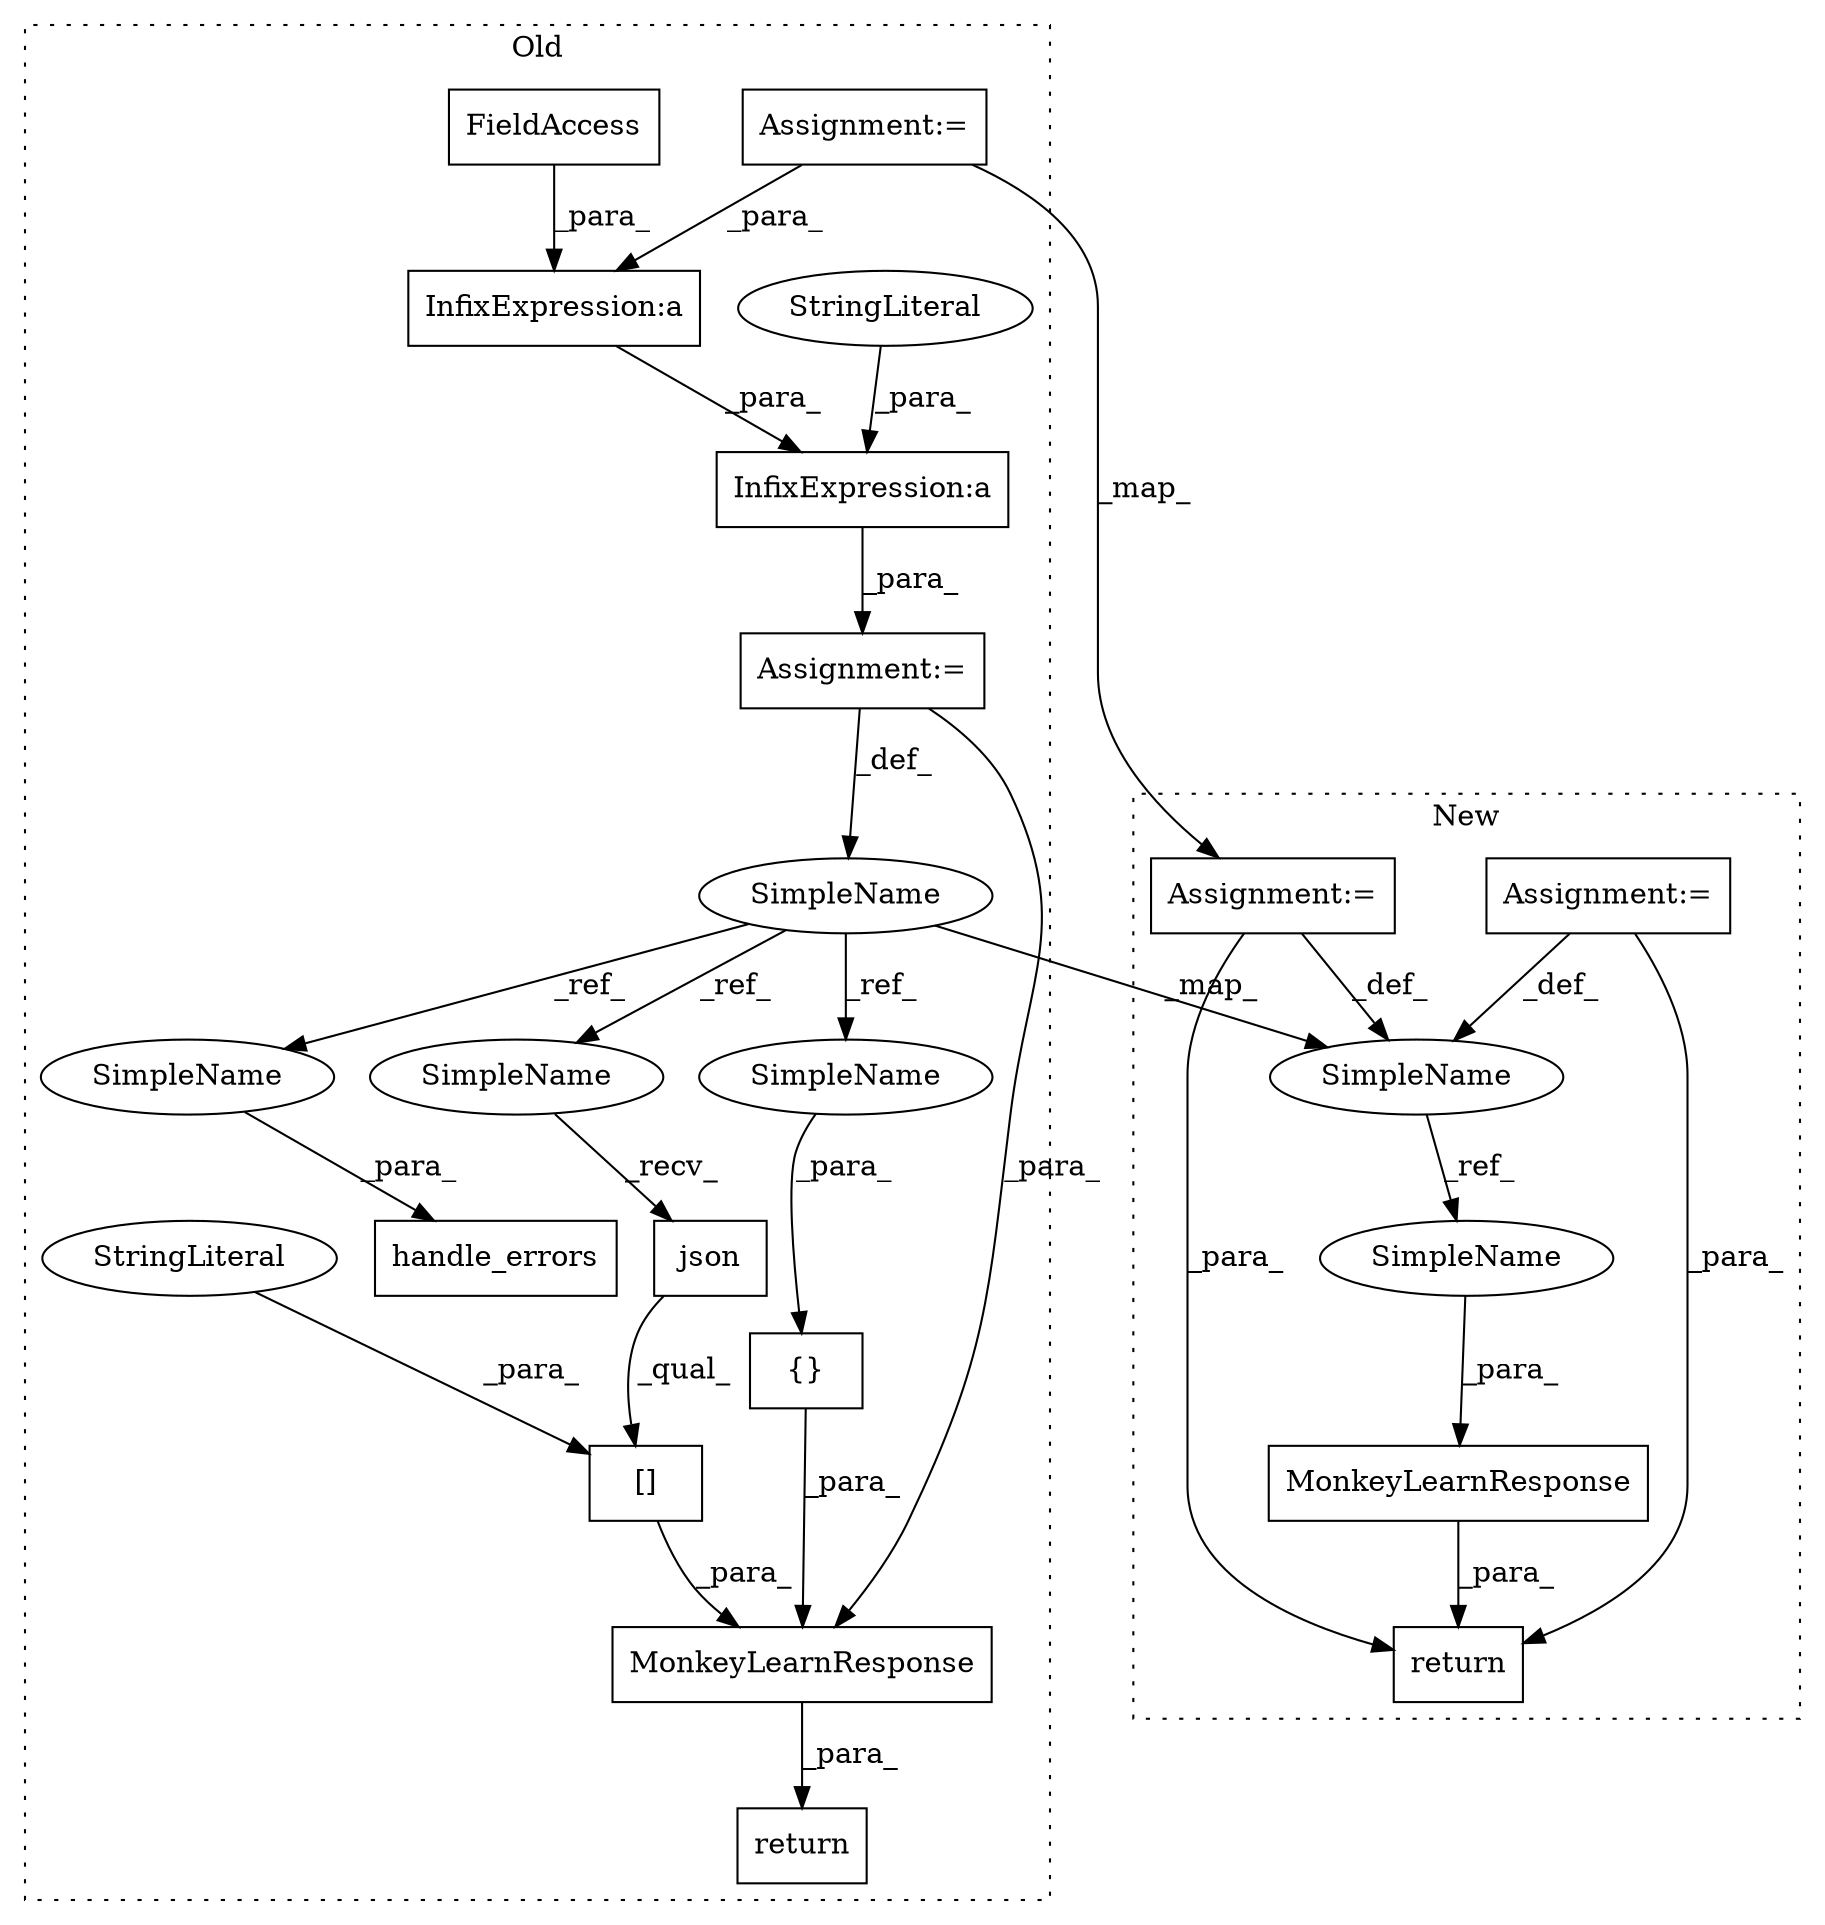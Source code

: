 digraph G {
subgraph cluster0 {
1 [label="handle_errors" a="32" s="8145,8167" l="14,1" shape="box"];
3 [label="InfixExpression:a" a="27" s="8011" l="3" shape="box"];
4 [label="{}" a="4" s="8236,8245" l="1,1" shape="box"];
5 [label="[]" a="2" s="8201,8225" l="16,1" shape="box"];
6 [label="SimpleName" a="42" s="8078" l="8" shape="ellipse"];
8 [label="StringLiteral" a="45" s="8217" l="8" shape="ellipse"];
9 [label="FieldAccess" a="22" s="7998" l="13" shape="box"];
10 [label="json" a="32" s="8210" l="6" shape="box"];
12 [label="Assignment:=" a="7" s="7993" l="1" shape="box"];
13 [label="return" a="41" s="8174" l="7" shape="box"];
15 [label="MonkeyLearnResponse" a="32" s="8181,8246" l="20,1" shape="box"];
16 [label="InfixExpression:a" a="27" s="8065" l="3" shape="box"];
17 [label="StringLiteral" a="45" s="8068" l="3" shape="ellipse"];
18 [label="Assignment:=" a="7" s="7900" l="9" shape="box"];
21 [label="SimpleName" a="42" s="8159" l="8" shape="ellipse"];
22 [label="SimpleName" a="42" s="8201" l="8" shape="ellipse"];
23 [label="SimpleName" a="42" s="8237" l="8" shape="ellipse"];
label = "Old";
style="dotted";
}
subgraph cluster1 {
2 [label="MonkeyLearnResponse" a="32" s="5159,5187" l="20,1" shape="box"];
7 [label="SimpleName" a="42" s="5090" l="8" shape="ellipse"];
11 [label="Assignment:=" a="7" s="5040" l="1" shape="box"];
14 [label="return" a="41" s="5152" l="7" shape="box"];
19 [label="Assignment:=" a="7" s="4960" l="18" shape="box"];
20 [label="SimpleName" a="42" s="5179" l="8" shape="ellipse"];
label = "New";
style="dotted";
}
2 -> 14 [label="_para_"];
3 -> 16 [label="_para_"];
4 -> 15 [label="_para_"];
5 -> 15 [label="_para_"];
6 -> 22 [label="_ref_"];
6 -> 7 [label="_map_"];
6 -> 21 [label="_ref_"];
6 -> 23 [label="_ref_"];
7 -> 20 [label="_ref_"];
8 -> 5 [label="_para_"];
9 -> 3 [label="_para_"];
10 -> 5 [label="_qual_"];
11 -> 7 [label="_def_"];
11 -> 14 [label="_para_"];
12 -> 6 [label="_def_"];
12 -> 15 [label="_para_"];
15 -> 13 [label="_para_"];
16 -> 12 [label="_para_"];
17 -> 16 [label="_para_"];
18 -> 3 [label="_para_"];
18 -> 19 [label="_map_"];
19 -> 7 [label="_def_"];
19 -> 14 [label="_para_"];
20 -> 2 [label="_para_"];
21 -> 1 [label="_para_"];
22 -> 10 [label="_recv_"];
23 -> 4 [label="_para_"];
}